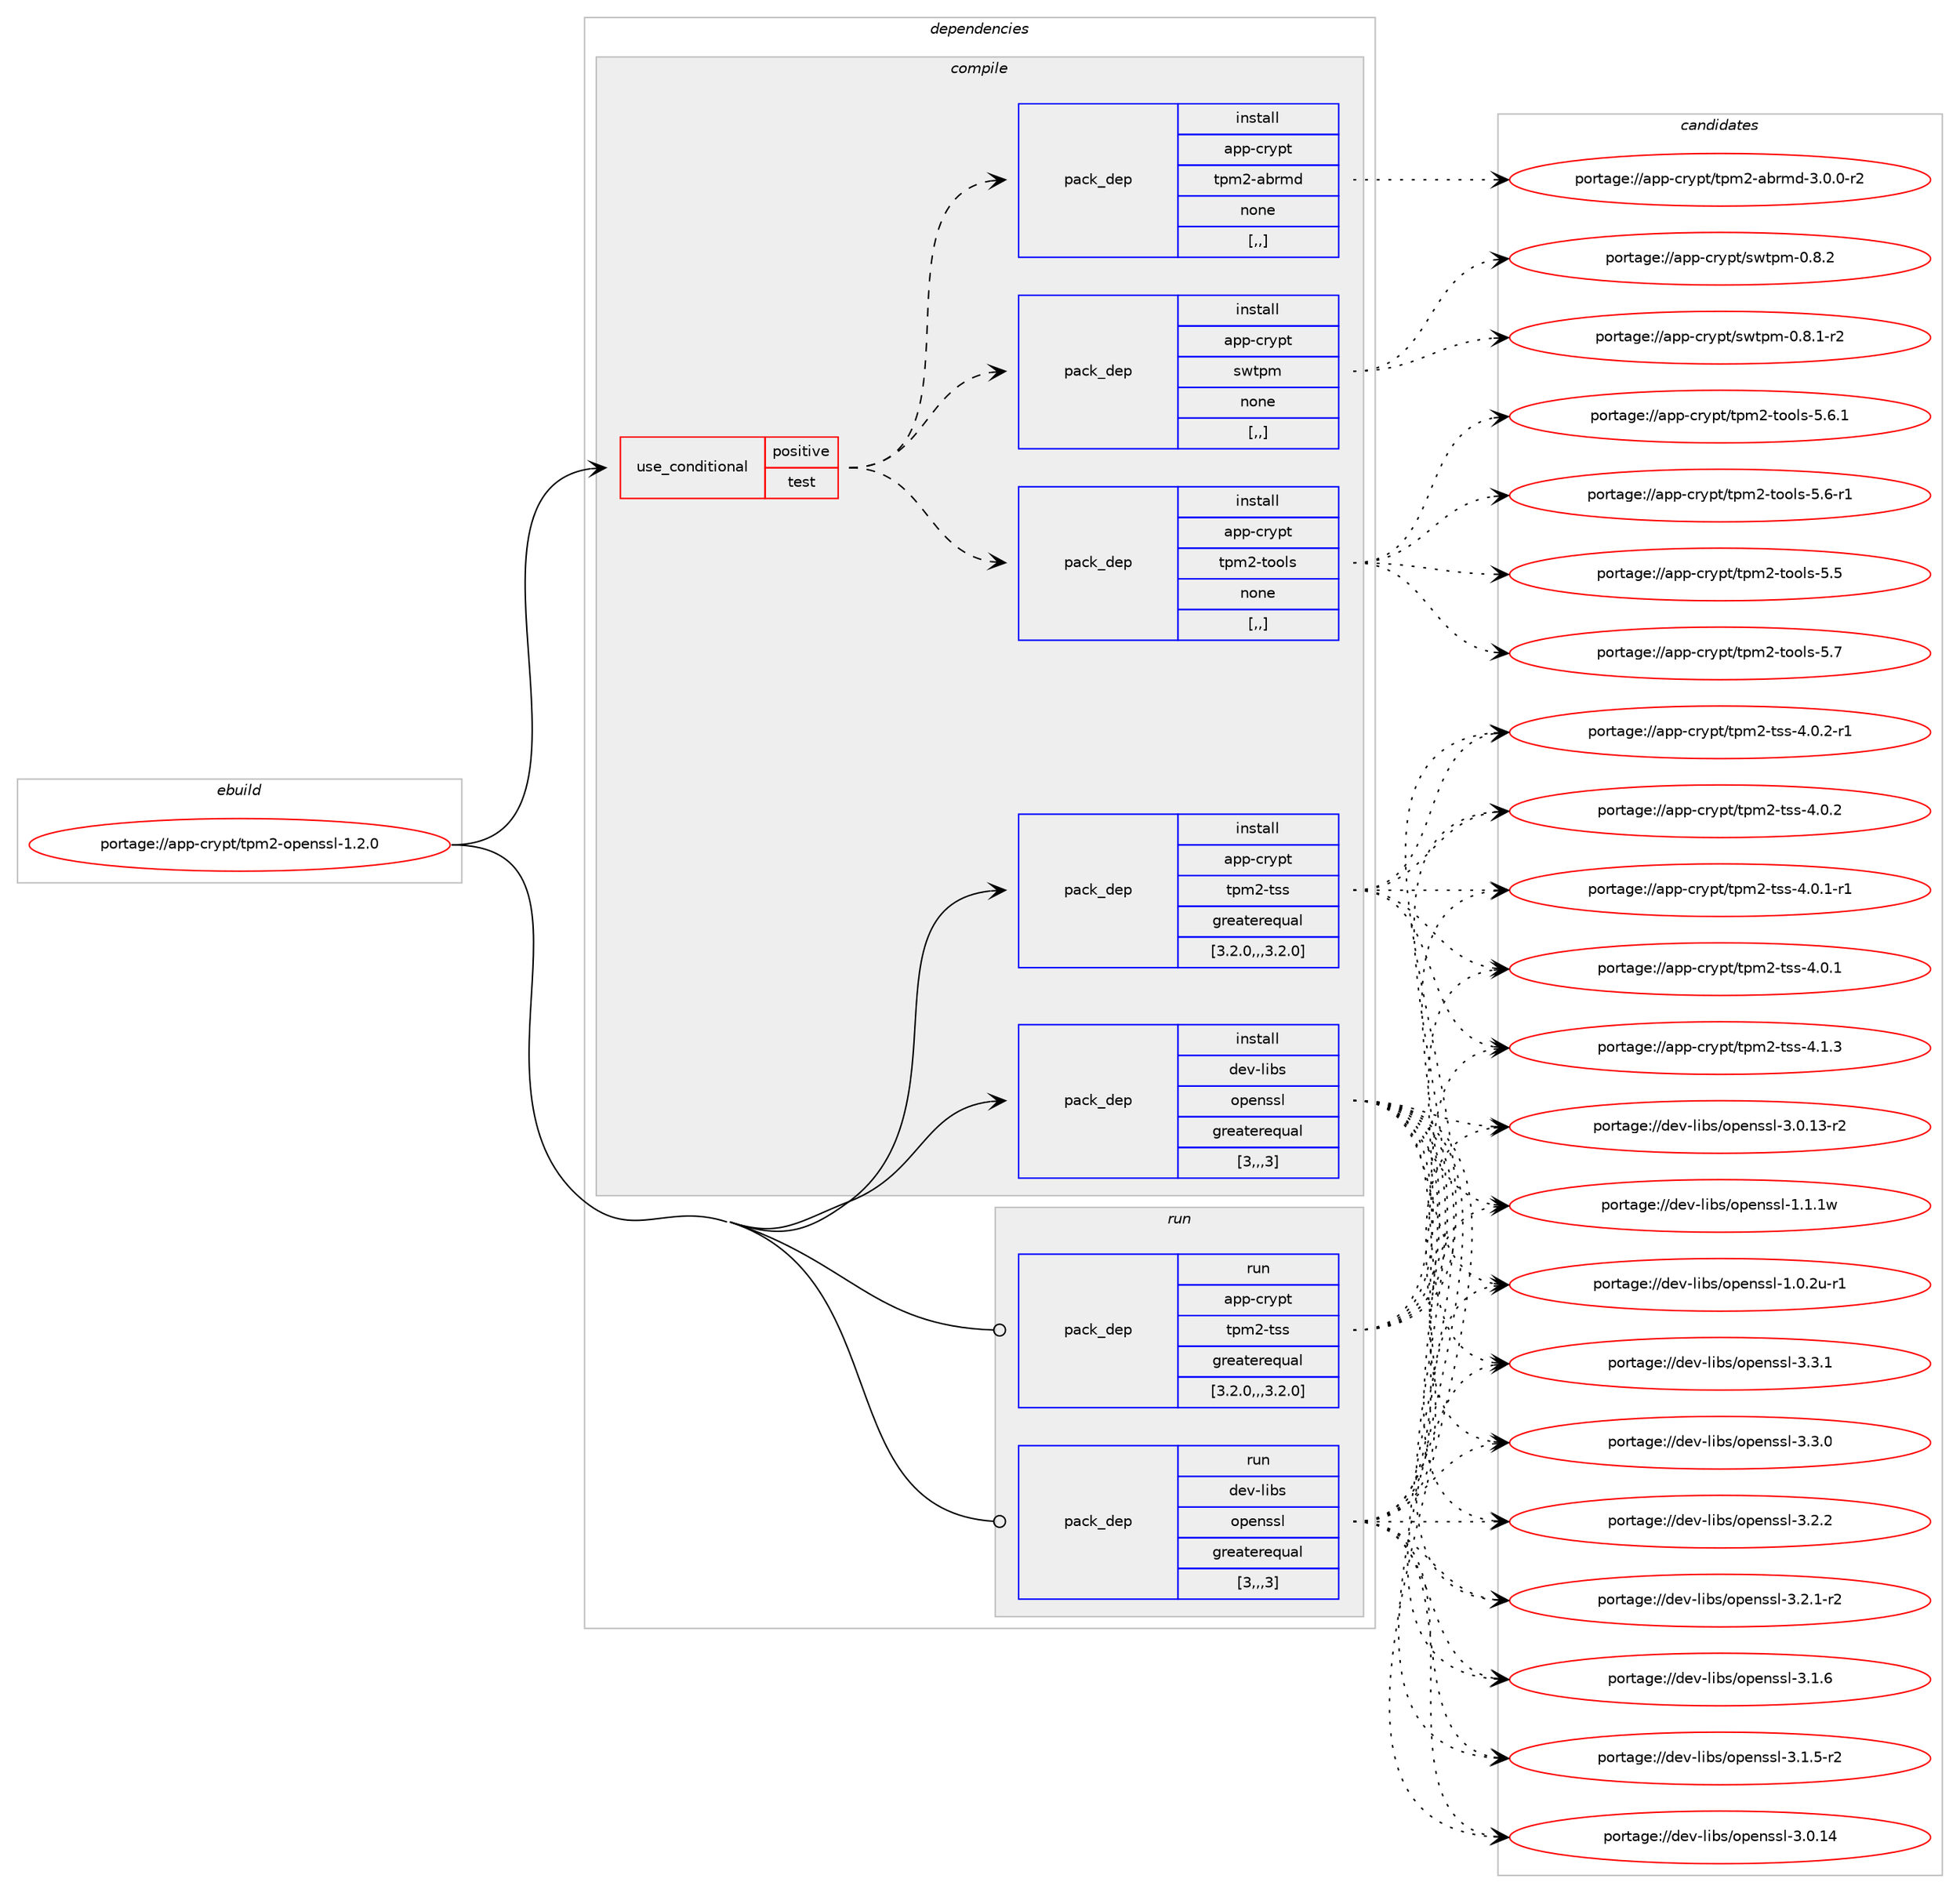 digraph prolog {

# *************
# Graph options
# *************

newrank=true;
concentrate=true;
compound=true;
graph [rankdir=LR,fontname=Helvetica,fontsize=10,ranksep=1.5];#, ranksep=2.5, nodesep=0.2];
edge  [arrowhead=vee];
node  [fontname=Helvetica,fontsize=10];

# **********
# The ebuild
# **********

subgraph cluster_leftcol {
color=gray;
rank=same;
label=<<i>ebuild</i>>;
id [label="portage://app-crypt/tpm2-openssl-1.2.0", color=red, width=4, href="../app-crypt/tpm2-openssl-1.2.0.svg"];
}

# ****************
# The dependencies
# ****************

subgraph cluster_midcol {
color=gray;
label=<<i>dependencies</i>>;
subgraph cluster_compile {
fillcolor="#eeeeee";
style=filled;
label=<<i>compile</i>>;
subgraph cond3754 {
dependency14256 [label=<<TABLE BORDER="0" CELLBORDER="1" CELLSPACING="0" CELLPADDING="4"><TR><TD ROWSPAN="3" CELLPADDING="10">use_conditional</TD></TR><TR><TD>positive</TD></TR><TR><TD>test</TD></TR></TABLE>>, shape=none, color=red];
subgraph pack10414 {
dependency14257 [label=<<TABLE BORDER="0" CELLBORDER="1" CELLSPACING="0" CELLPADDING="4" WIDTH="220"><TR><TD ROWSPAN="6" CELLPADDING="30">pack_dep</TD></TR><TR><TD WIDTH="110">install</TD></TR><TR><TD>app-crypt</TD></TR><TR><TD>swtpm</TD></TR><TR><TD>none</TD></TR><TR><TD>[,,]</TD></TR></TABLE>>, shape=none, color=blue];
}
dependency14256:e -> dependency14257:w [weight=20,style="dashed",arrowhead="vee"];
subgraph pack10415 {
dependency14258 [label=<<TABLE BORDER="0" CELLBORDER="1" CELLSPACING="0" CELLPADDING="4" WIDTH="220"><TR><TD ROWSPAN="6" CELLPADDING="30">pack_dep</TD></TR><TR><TD WIDTH="110">install</TD></TR><TR><TD>app-crypt</TD></TR><TR><TD>tpm2-abrmd</TD></TR><TR><TD>none</TD></TR><TR><TD>[,,]</TD></TR></TABLE>>, shape=none, color=blue];
}
dependency14256:e -> dependency14258:w [weight=20,style="dashed",arrowhead="vee"];
subgraph pack10416 {
dependency14259 [label=<<TABLE BORDER="0" CELLBORDER="1" CELLSPACING="0" CELLPADDING="4" WIDTH="220"><TR><TD ROWSPAN="6" CELLPADDING="30">pack_dep</TD></TR><TR><TD WIDTH="110">install</TD></TR><TR><TD>app-crypt</TD></TR><TR><TD>tpm2-tools</TD></TR><TR><TD>none</TD></TR><TR><TD>[,,]</TD></TR></TABLE>>, shape=none, color=blue];
}
dependency14256:e -> dependency14259:w [weight=20,style="dashed",arrowhead="vee"];
}
id:e -> dependency14256:w [weight=20,style="solid",arrowhead="vee"];
subgraph pack10417 {
dependency14260 [label=<<TABLE BORDER="0" CELLBORDER="1" CELLSPACING="0" CELLPADDING="4" WIDTH="220"><TR><TD ROWSPAN="6" CELLPADDING="30">pack_dep</TD></TR><TR><TD WIDTH="110">install</TD></TR><TR><TD>app-crypt</TD></TR><TR><TD>tpm2-tss</TD></TR><TR><TD>greaterequal</TD></TR><TR><TD>[3.2.0,,,3.2.0]</TD></TR></TABLE>>, shape=none, color=blue];
}
id:e -> dependency14260:w [weight=20,style="solid",arrowhead="vee"];
subgraph pack10418 {
dependency14261 [label=<<TABLE BORDER="0" CELLBORDER="1" CELLSPACING="0" CELLPADDING="4" WIDTH="220"><TR><TD ROWSPAN="6" CELLPADDING="30">pack_dep</TD></TR><TR><TD WIDTH="110">install</TD></TR><TR><TD>dev-libs</TD></TR><TR><TD>openssl</TD></TR><TR><TD>greaterequal</TD></TR><TR><TD>[3,,,3]</TD></TR></TABLE>>, shape=none, color=blue];
}
id:e -> dependency14261:w [weight=20,style="solid",arrowhead="vee"];
}
subgraph cluster_compileandrun {
fillcolor="#eeeeee";
style=filled;
label=<<i>compile and run</i>>;
}
subgraph cluster_run {
fillcolor="#eeeeee";
style=filled;
label=<<i>run</i>>;
subgraph pack10419 {
dependency14262 [label=<<TABLE BORDER="0" CELLBORDER="1" CELLSPACING="0" CELLPADDING="4" WIDTH="220"><TR><TD ROWSPAN="6" CELLPADDING="30">pack_dep</TD></TR><TR><TD WIDTH="110">run</TD></TR><TR><TD>app-crypt</TD></TR><TR><TD>tpm2-tss</TD></TR><TR><TD>greaterequal</TD></TR><TR><TD>[3.2.0,,,3.2.0]</TD></TR></TABLE>>, shape=none, color=blue];
}
id:e -> dependency14262:w [weight=20,style="solid",arrowhead="odot"];
subgraph pack10420 {
dependency14263 [label=<<TABLE BORDER="0" CELLBORDER="1" CELLSPACING="0" CELLPADDING="4" WIDTH="220"><TR><TD ROWSPAN="6" CELLPADDING="30">pack_dep</TD></TR><TR><TD WIDTH="110">run</TD></TR><TR><TD>dev-libs</TD></TR><TR><TD>openssl</TD></TR><TR><TD>greaterequal</TD></TR><TR><TD>[3,,,3]</TD></TR></TABLE>>, shape=none, color=blue];
}
id:e -> dependency14263:w [weight=20,style="solid",arrowhead="odot"];
}
}

# **************
# The candidates
# **************

subgraph cluster_choices {
rank=same;
color=gray;
label=<<i>candidates</i>>;

subgraph choice10414 {
color=black;
nodesep=1;
choice97112112459911412111211647115119116112109454846564650 [label="portage://app-crypt/swtpm-0.8.2", color=red, width=4,href="../app-crypt/swtpm-0.8.2.svg"];
choice971121124599114121112116471151191161121094548465646494511450 [label="portage://app-crypt/swtpm-0.8.1-r2", color=red, width=4,href="../app-crypt/swtpm-0.8.1-r2.svg"];
dependency14257:e -> choice97112112459911412111211647115119116112109454846564650:w [style=dotted,weight="100"];
dependency14257:e -> choice971121124599114121112116471151191161121094548465646494511450:w [style=dotted,weight="100"];
}
subgraph choice10415 {
color=black;
nodesep=1;
choice97112112459911412111211647116112109504597981141091004551464846484511450 [label="portage://app-crypt/tpm2-abrmd-3.0.0-r2", color=red, width=4,href="../app-crypt/tpm2-abrmd-3.0.0-r2.svg"];
dependency14258:e -> choice97112112459911412111211647116112109504597981141091004551464846484511450:w [style=dotted,weight="100"];
}
subgraph choice10416 {
color=black;
nodesep=1;
choice97112112459911412111211647116112109504511611111110811545534655 [label="portage://app-crypt/tpm2-tools-5.7", color=red, width=4,href="../app-crypt/tpm2-tools-5.7.svg"];
choice971121124599114121112116471161121095045116111111108115455346544649 [label="portage://app-crypt/tpm2-tools-5.6.1", color=red, width=4,href="../app-crypt/tpm2-tools-5.6.1.svg"];
choice971121124599114121112116471161121095045116111111108115455346544511449 [label="portage://app-crypt/tpm2-tools-5.6-r1", color=red, width=4,href="../app-crypt/tpm2-tools-5.6-r1.svg"];
choice97112112459911412111211647116112109504511611111110811545534653 [label="portage://app-crypt/tpm2-tools-5.5", color=red, width=4,href="../app-crypt/tpm2-tools-5.5.svg"];
dependency14259:e -> choice97112112459911412111211647116112109504511611111110811545534655:w [style=dotted,weight="100"];
dependency14259:e -> choice971121124599114121112116471161121095045116111111108115455346544649:w [style=dotted,weight="100"];
dependency14259:e -> choice971121124599114121112116471161121095045116111111108115455346544511449:w [style=dotted,weight="100"];
dependency14259:e -> choice97112112459911412111211647116112109504511611111110811545534653:w [style=dotted,weight="100"];
}
subgraph choice10417 {
color=black;
nodesep=1;
choice971121124599114121112116471161121095045116115115455246494651 [label="portage://app-crypt/tpm2-tss-4.1.3", color=red, width=4,href="../app-crypt/tpm2-tss-4.1.3.svg"];
choice9711211245991141211121164711611210950451161151154552464846504511449 [label="portage://app-crypt/tpm2-tss-4.0.2-r1", color=red, width=4,href="../app-crypt/tpm2-tss-4.0.2-r1.svg"];
choice971121124599114121112116471161121095045116115115455246484650 [label="portage://app-crypt/tpm2-tss-4.0.2", color=red, width=4,href="../app-crypt/tpm2-tss-4.0.2.svg"];
choice9711211245991141211121164711611210950451161151154552464846494511449 [label="portage://app-crypt/tpm2-tss-4.0.1-r1", color=red, width=4,href="../app-crypt/tpm2-tss-4.0.1-r1.svg"];
choice971121124599114121112116471161121095045116115115455246484649 [label="portage://app-crypt/tpm2-tss-4.0.1", color=red, width=4,href="../app-crypt/tpm2-tss-4.0.1.svg"];
dependency14260:e -> choice971121124599114121112116471161121095045116115115455246494651:w [style=dotted,weight="100"];
dependency14260:e -> choice9711211245991141211121164711611210950451161151154552464846504511449:w [style=dotted,weight="100"];
dependency14260:e -> choice971121124599114121112116471161121095045116115115455246484650:w [style=dotted,weight="100"];
dependency14260:e -> choice9711211245991141211121164711611210950451161151154552464846494511449:w [style=dotted,weight="100"];
dependency14260:e -> choice971121124599114121112116471161121095045116115115455246484649:w [style=dotted,weight="100"];
}
subgraph choice10418 {
color=black;
nodesep=1;
choice100101118451081059811547111112101110115115108455146514649 [label="portage://dev-libs/openssl-3.3.1", color=red, width=4,href="../dev-libs/openssl-3.3.1.svg"];
choice100101118451081059811547111112101110115115108455146514648 [label="portage://dev-libs/openssl-3.3.0", color=red, width=4,href="../dev-libs/openssl-3.3.0.svg"];
choice100101118451081059811547111112101110115115108455146504650 [label="portage://dev-libs/openssl-3.2.2", color=red, width=4,href="../dev-libs/openssl-3.2.2.svg"];
choice1001011184510810598115471111121011101151151084551465046494511450 [label="portage://dev-libs/openssl-3.2.1-r2", color=red, width=4,href="../dev-libs/openssl-3.2.1-r2.svg"];
choice100101118451081059811547111112101110115115108455146494654 [label="portage://dev-libs/openssl-3.1.6", color=red, width=4,href="../dev-libs/openssl-3.1.6.svg"];
choice1001011184510810598115471111121011101151151084551464946534511450 [label="portage://dev-libs/openssl-3.1.5-r2", color=red, width=4,href="../dev-libs/openssl-3.1.5-r2.svg"];
choice10010111845108105981154711111210111011511510845514648464952 [label="portage://dev-libs/openssl-3.0.14", color=red, width=4,href="../dev-libs/openssl-3.0.14.svg"];
choice100101118451081059811547111112101110115115108455146484649514511450 [label="portage://dev-libs/openssl-3.0.13-r2", color=red, width=4,href="../dev-libs/openssl-3.0.13-r2.svg"];
choice100101118451081059811547111112101110115115108454946494649119 [label="portage://dev-libs/openssl-1.1.1w", color=red, width=4,href="../dev-libs/openssl-1.1.1w.svg"];
choice1001011184510810598115471111121011101151151084549464846501174511449 [label="portage://dev-libs/openssl-1.0.2u-r1", color=red, width=4,href="../dev-libs/openssl-1.0.2u-r1.svg"];
dependency14261:e -> choice100101118451081059811547111112101110115115108455146514649:w [style=dotted,weight="100"];
dependency14261:e -> choice100101118451081059811547111112101110115115108455146514648:w [style=dotted,weight="100"];
dependency14261:e -> choice100101118451081059811547111112101110115115108455146504650:w [style=dotted,weight="100"];
dependency14261:e -> choice1001011184510810598115471111121011101151151084551465046494511450:w [style=dotted,weight="100"];
dependency14261:e -> choice100101118451081059811547111112101110115115108455146494654:w [style=dotted,weight="100"];
dependency14261:e -> choice1001011184510810598115471111121011101151151084551464946534511450:w [style=dotted,weight="100"];
dependency14261:e -> choice10010111845108105981154711111210111011511510845514648464952:w [style=dotted,weight="100"];
dependency14261:e -> choice100101118451081059811547111112101110115115108455146484649514511450:w [style=dotted,weight="100"];
dependency14261:e -> choice100101118451081059811547111112101110115115108454946494649119:w [style=dotted,weight="100"];
dependency14261:e -> choice1001011184510810598115471111121011101151151084549464846501174511449:w [style=dotted,weight="100"];
}
subgraph choice10419 {
color=black;
nodesep=1;
choice971121124599114121112116471161121095045116115115455246494651 [label="portage://app-crypt/tpm2-tss-4.1.3", color=red, width=4,href="../app-crypt/tpm2-tss-4.1.3.svg"];
choice9711211245991141211121164711611210950451161151154552464846504511449 [label="portage://app-crypt/tpm2-tss-4.0.2-r1", color=red, width=4,href="../app-crypt/tpm2-tss-4.0.2-r1.svg"];
choice971121124599114121112116471161121095045116115115455246484650 [label="portage://app-crypt/tpm2-tss-4.0.2", color=red, width=4,href="../app-crypt/tpm2-tss-4.0.2.svg"];
choice9711211245991141211121164711611210950451161151154552464846494511449 [label="portage://app-crypt/tpm2-tss-4.0.1-r1", color=red, width=4,href="../app-crypt/tpm2-tss-4.0.1-r1.svg"];
choice971121124599114121112116471161121095045116115115455246484649 [label="portage://app-crypt/tpm2-tss-4.0.1", color=red, width=4,href="../app-crypt/tpm2-tss-4.0.1.svg"];
dependency14262:e -> choice971121124599114121112116471161121095045116115115455246494651:w [style=dotted,weight="100"];
dependency14262:e -> choice9711211245991141211121164711611210950451161151154552464846504511449:w [style=dotted,weight="100"];
dependency14262:e -> choice971121124599114121112116471161121095045116115115455246484650:w [style=dotted,weight="100"];
dependency14262:e -> choice9711211245991141211121164711611210950451161151154552464846494511449:w [style=dotted,weight="100"];
dependency14262:e -> choice971121124599114121112116471161121095045116115115455246484649:w [style=dotted,weight="100"];
}
subgraph choice10420 {
color=black;
nodesep=1;
choice100101118451081059811547111112101110115115108455146514649 [label="portage://dev-libs/openssl-3.3.1", color=red, width=4,href="../dev-libs/openssl-3.3.1.svg"];
choice100101118451081059811547111112101110115115108455146514648 [label="portage://dev-libs/openssl-3.3.0", color=red, width=4,href="../dev-libs/openssl-3.3.0.svg"];
choice100101118451081059811547111112101110115115108455146504650 [label="portage://dev-libs/openssl-3.2.2", color=red, width=4,href="../dev-libs/openssl-3.2.2.svg"];
choice1001011184510810598115471111121011101151151084551465046494511450 [label="portage://dev-libs/openssl-3.2.1-r2", color=red, width=4,href="../dev-libs/openssl-3.2.1-r2.svg"];
choice100101118451081059811547111112101110115115108455146494654 [label="portage://dev-libs/openssl-3.1.6", color=red, width=4,href="../dev-libs/openssl-3.1.6.svg"];
choice1001011184510810598115471111121011101151151084551464946534511450 [label="portage://dev-libs/openssl-3.1.5-r2", color=red, width=4,href="../dev-libs/openssl-3.1.5-r2.svg"];
choice10010111845108105981154711111210111011511510845514648464952 [label="portage://dev-libs/openssl-3.0.14", color=red, width=4,href="../dev-libs/openssl-3.0.14.svg"];
choice100101118451081059811547111112101110115115108455146484649514511450 [label="portage://dev-libs/openssl-3.0.13-r2", color=red, width=4,href="../dev-libs/openssl-3.0.13-r2.svg"];
choice100101118451081059811547111112101110115115108454946494649119 [label="portage://dev-libs/openssl-1.1.1w", color=red, width=4,href="../dev-libs/openssl-1.1.1w.svg"];
choice1001011184510810598115471111121011101151151084549464846501174511449 [label="portage://dev-libs/openssl-1.0.2u-r1", color=red, width=4,href="../dev-libs/openssl-1.0.2u-r1.svg"];
dependency14263:e -> choice100101118451081059811547111112101110115115108455146514649:w [style=dotted,weight="100"];
dependency14263:e -> choice100101118451081059811547111112101110115115108455146514648:w [style=dotted,weight="100"];
dependency14263:e -> choice100101118451081059811547111112101110115115108455146504650:w [style=dotted,weight="100"];
dependency14263:e -> choice1001011184510810598115471111121011101151151084551465046494511450:w [style=dotted,weight="100"];
dependency14263:e -> choice100101118451081059811547111112101110115115108455146494654:w [style=dotted,weight="100"];
dependency14263:e -> choice1001011184510810598115471111121011101151151084551464946534511450:w [style=dotted,weight="100"];
dependency14263:e -> choice10010111845108105981154711111210111011511510845514648464952:w [style=dotted,weight="100"];
dependency14263:e -> choice100101118451081059811547111112101110115115108455146484649514511450:w [style=dotted,weight="100"];
dependency14263:e -> choice100101118451081059811547111112101110115115108454946494649119:w [style=dotted,weight="100"];
dependency14263:e -> choice1001011184510810598115471111121011101151151084549464846501174511449:w [style=dotted,weight="100"];
}
}

}
